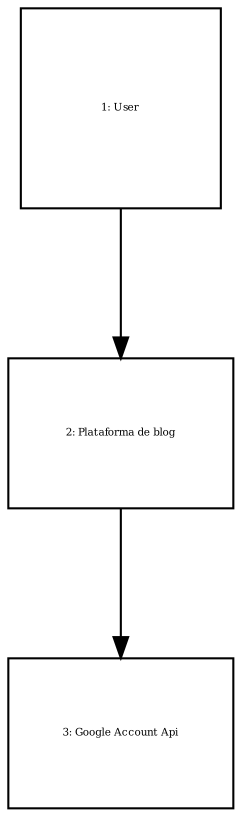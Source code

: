 digraph {
  compound=true
  graph [splines=polyline,rankdir=TB,ranksep=1.0,nodesep=1.0,fontsize=5]
  node [shape=box,fontsize=5]
  edge []

  subgraph cluster_enterprise {
    margin=25
  }

  1 [width=1.333333,height=1.333333,fixedsize=true,id=1,label="1: User"]
  2 [width=1.500000,height=1.000000,fixedsize=true,id=2,label="2: Plataforma de blog"]
  3 [width=1.500000,height=1.000000,fixedsize=true,id=3,label="3: Google Account Api"]

  1 -> 2 [id=4]
  2 -> 3 [id=5]
}